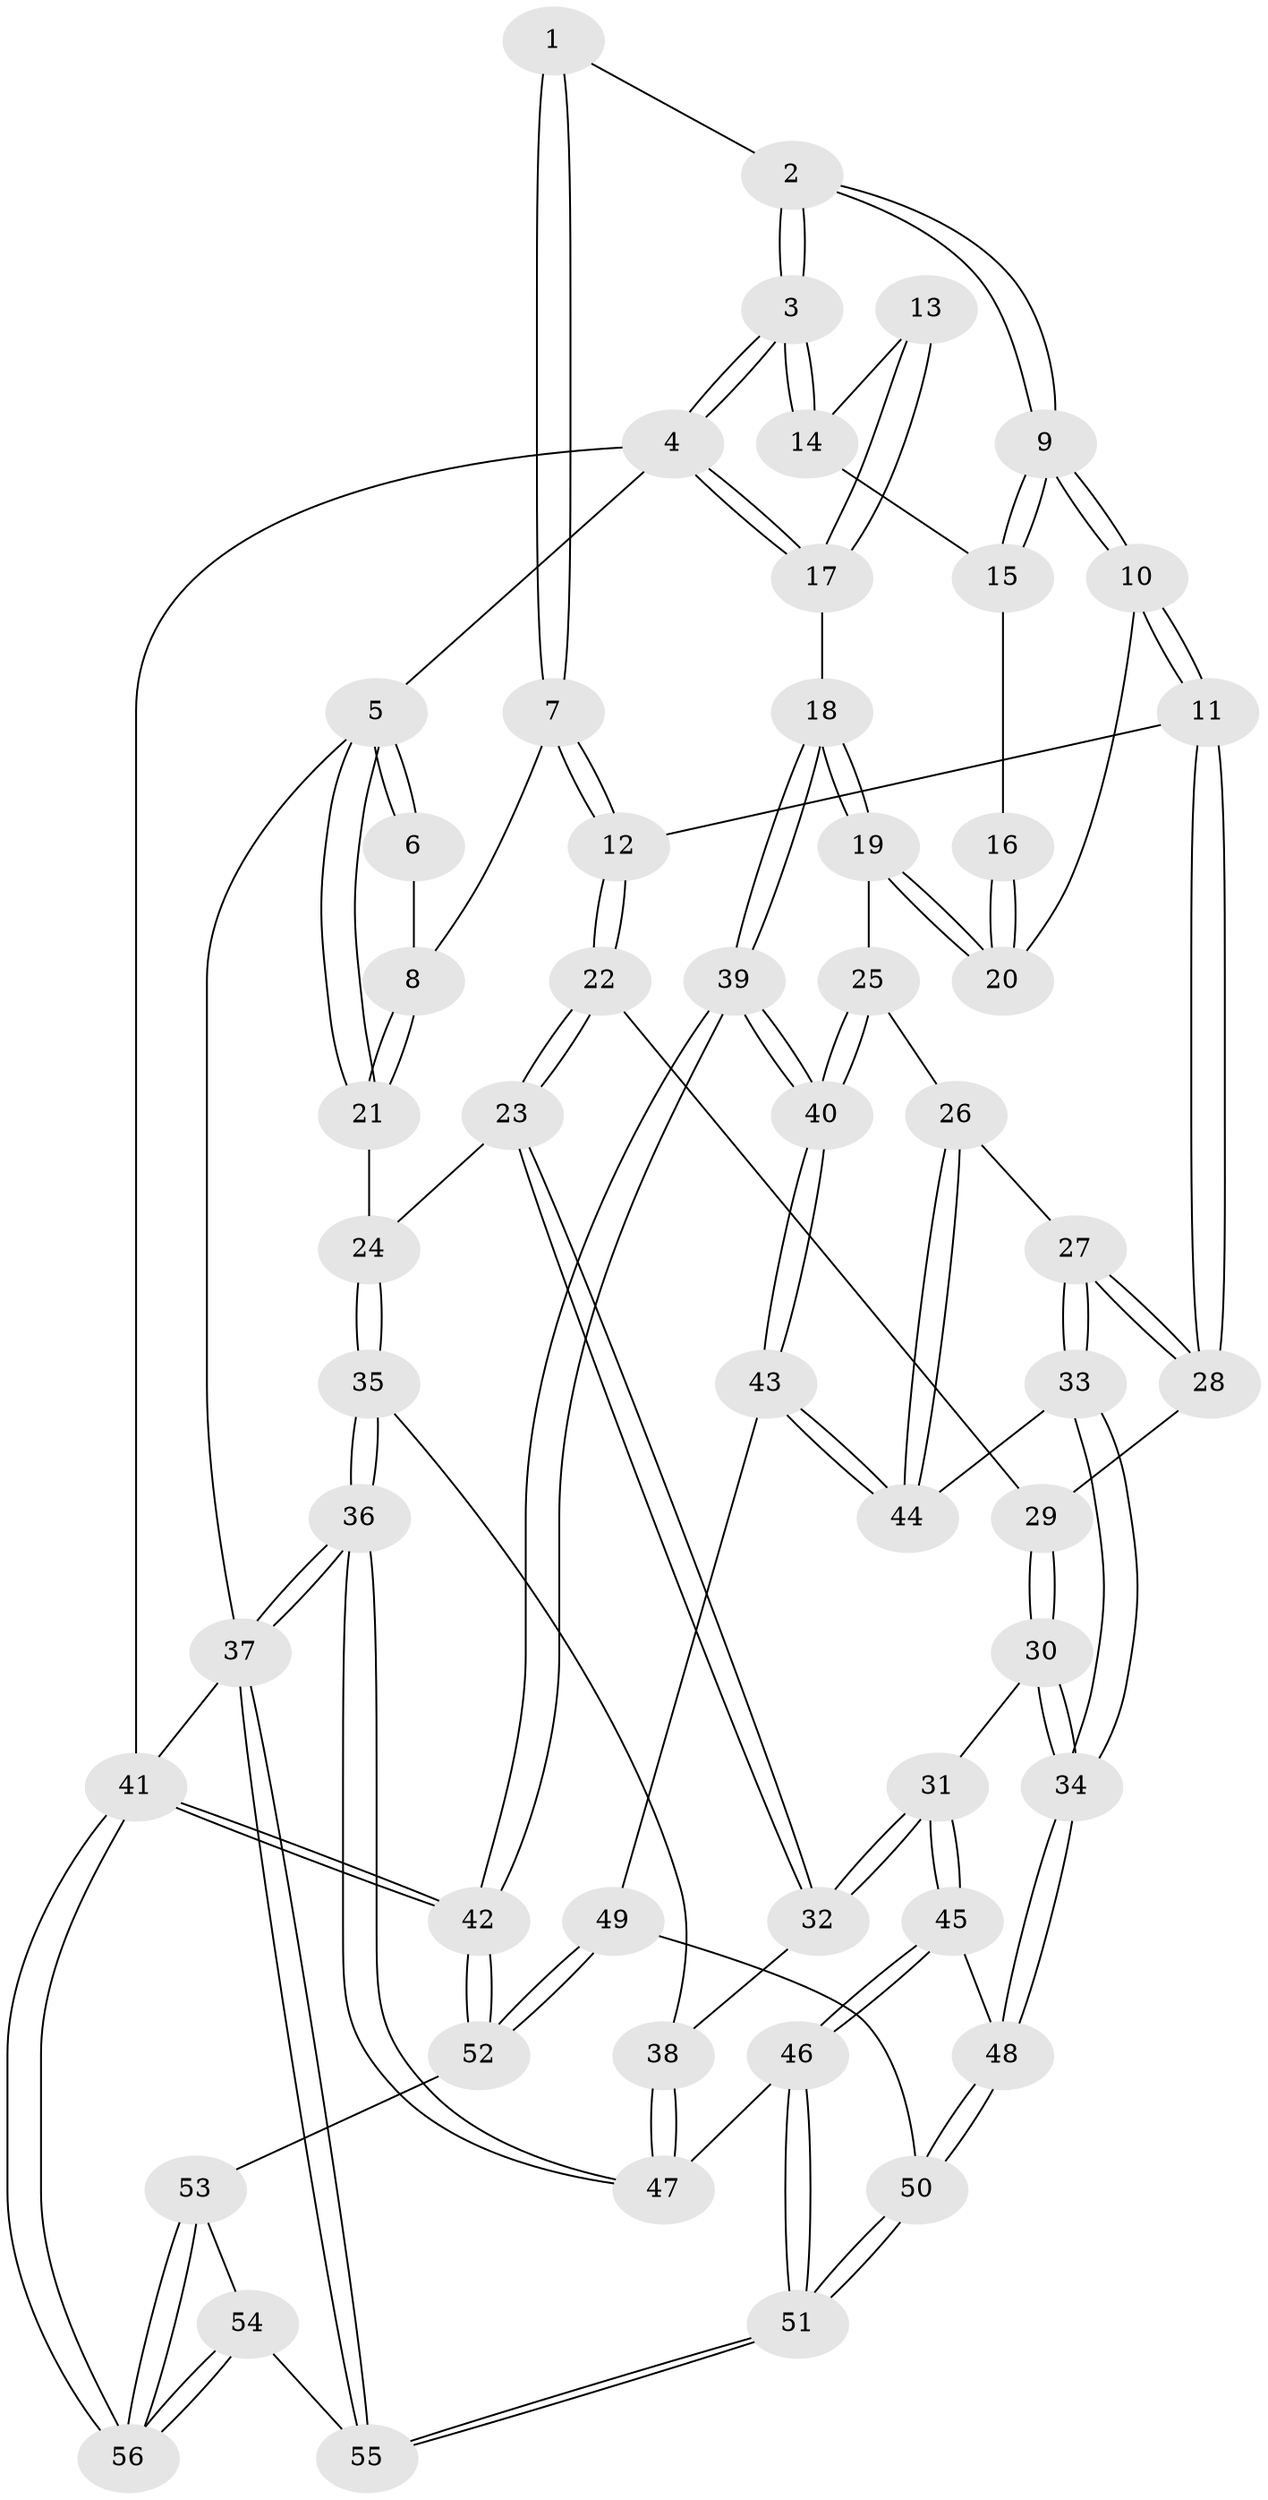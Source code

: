 // coarse degree distribution, {4: 0.42857142857142855, 6: 0.25, 3: 0.14285714285714285, 8: 0.03571428571428571, 5: 0.14285714285714285}
// Generated by graph-tools (version 1.1) at 2025/21/03/04/25 18:21:23]
// undirected, 56 vertices, 137 edges
graph export_dot {
graph [start="1"]
  node [color=gray90,style=filled];
  1 [pos="+0.2867711246876855+0"];
  2 [pos="+0.7053504562864871+0"];
  3 [pos="+1+0"];
  4 [pos="+1+0"];
  5 [pos="+0+0"];
  6 [pos="+0.0005904109851070903+0"];
  7 [pos="+0.3004238324215754+0.07739595891428144"];
  8 [pos="+0.05340098322265805+0.1857431709029394"];
  9 [pos="+0.6926660437088926+0.16032109096639485"];
  10 [pos="+0.6450855362688409+0.23942594302378742"];
  11 [pos="+0.4625750377148798+0.2633834696839649"];
  12 [pos="+0.3324389910683924+0.12297232880707794"];
  13 [pos="+0.9947616781195946+0.2157508310504891"];
  14 [pos="+0.8885306907916515+0.09080931398612647"];
  15 [pos="+0.7326930019031598+0.15171167976686148"];
  16 [pos="+0.9800642711740257+0.21617197316940948"];
  17 [pos="+1+0.2939694759168878"];
  18 [pos="+1+0.4247338282436869"];
  19 [pos="+0.8083010745620586+0.4468345740571942"];
  20 [pos="+0.7109032930934169+0.3104751003399792"];
  21 [pos="+0+0.3039949492419443"];
  22 [pos="+0.09805688231231842+0.41347868076933675"];
  23 [pos="+0.004005988862370839+0.40346009424916185"];
  24 [pos="+0+0.3470814271787241"];
  25 [pos="+0.7887289207565713+0.49572451262742234"];
  26 [pos="+0.7459523822902648+0.5654274849066941"];
  27 [pos="+0.4332838665512133+0.5494384874459348"];
  28 [pos="+0.3992710871214984+0.4282574730948292"];
  29 [pos="+0.220498562293751+0.4568643922981893"];
  30 [pos="+0.1683748466747883+0.6401045333101921"];
  31 [pos="+0.14401685027579658+0.6518255747204005"];
  32 [pos="+0.13807783483749067+0.6504744948654984"];
  33 [pos="+0.42175147922014694+0.6278169817794802"];
  34 [pos="+0.3976002884746681+0.6928562880965147"];
  35 [pos="+0+0.6121503939257013"];
  36 [pos="+0+0.8248156194343206"];
  37 [pos="+0+1"];
  38 [pos="+0.125708732245652+0.6529184875242481"];
  39 [pos="+1+0.8980741048342221"];
  40 [pos="+1+0.8185765706375141"];
  41 [pos="+1+1"];
  42 [pos="+1+1"];
  43 [pos="+0.7380698374767083+0.7085635428759705"];
  44 [pos="+0.7378412949458442+0.7073337168369274"];
  45 [pos="+0.15617237774213277+0.7861219430198572"];
  46 [pos="+0.12294048632697506+0.8674052768824788"];
  47 [pos="+0+0.831708157152213"];
  48 [pos="+0.39856155985050673+0.7100735328600851"];
  49 [pos="+0.6837938941469113+0.8038586759956423"];
  50 [pos="+0.4154798166988644+0.771698988325559"];
  51 [pos="+0.33522268483429635+1"];
  52 [pos="+0.6882130874259605+0.8384865891126864"];
  53 [pos="+0.6790064484166303+0.8776823128938744"];
  54 [pos="+0.42762753852461544+1"];
  55 [pos="+0.3418951295097763+1"];
  56 [pos="+1+1"];
  1 -- 2;
  1 -- 7;
  1 -- 7;
  2 -- 3;
  2 -- 3;
  2 -- 9;
  2 -- 9;
  3 -- 4;
  3 -- 4;
  3 -- 14;
  3 -- 14;
  4 -- 5;
  4 -- 17;
  4 -- 17;
  4 -- 41;
  5 -- 6;
  5 -- 6;
  5 -- 21;
  5 -- 21;
  5 -- 37;
  6 -- 8;
  7 -- 8;
  7 -- 12;
  7 -- 12;
  8 -- 21;
  8 -- 21;
  9 -- 10;
  9 -- 10;
  9 -- 15;
  9 -- 15;
  10 -- 11;
  10 -- 11;
  10 -- 20;
  11 -- 12;
  11 -- 28;
  11 -- 28;
  12 -- 22;
  12 -- 22;
  13 -- 14;
  13 -- 17;
  13 -- 17;
  14 -- 15;
  15 -- 16;
  16 -- 20;
  16 -- 20;
  17 -- 18;
  18 -- 19;
  18 -- 19;
  18 -- 39;
  18 -- 39;
  19 -- 20;
  19 -- 20;
  19 -- 25;
  21 -- 24;
  22 -- 23;
  22 -- 23;
  22 -- 29;
  23 -- 24;
  23 -- 32;
  23 -- 32;
  24 -- 35;
  24 -- 35;
  25 -- 26;
  25 -- 40;
  25 -- 40;
  26 -- 27;
  26 -- 44;
  26 -- 44;
  27 -- 28;
  27 -- 28;
  27 -- 33;
  27 -- 33;
  28 -- 29;
  29 -- 30;
  29 -- 30;
  30 -- 31;
  30 -- 34;
  30 -- 34;
  31 -- 32;
  31 -- 32;
  31 -- 45;
  31 -- 45;
  32 -- 38;
  33 -- 34;
  33 -- 34;
  33 -- 44;
  34 -- 48;
  34 -- 48;
  35 -- 36;
  35 -- 36;
  35 -- 38;
  36 -- 37;
  36 -- 37;
  36 -- 47;
  36 -- 47;
  37 -- 55;
  37 -- 55;
  37 -- 41;
  38 -- 47;
  38 -- 47;
  39 -- 40;
  39 -- 40;
  39 -- 42;
  39 -- 42;
  40 -- 43;
  40 -- 43;
  41 -- 42;
  41 -- 42;
  41 -- 56;
  41 -- 56;
  42 -- 52;
  42 -- 52;
  43 -- 44;
  43 -- 44;
  43 -- 49;
  45 -- 46;
  45 -- 46;
  45 -- 48;
  46 -- 47;
  46 -- 51;
  46 -- 51;
  48 -- 50;
  48 -- 50;
  49 -- 50;
  49 -- 52;
  49 -- 52;
  50 -- 51;
  50 -- 51;
  51 -- 55;
  51 -- 55;
  52 -- 53;
  53 -- 54;
  53 -- 56;
  53 -- 56;
  54 -- 55;
  54 -- 56;
  54 -- 56;
}
